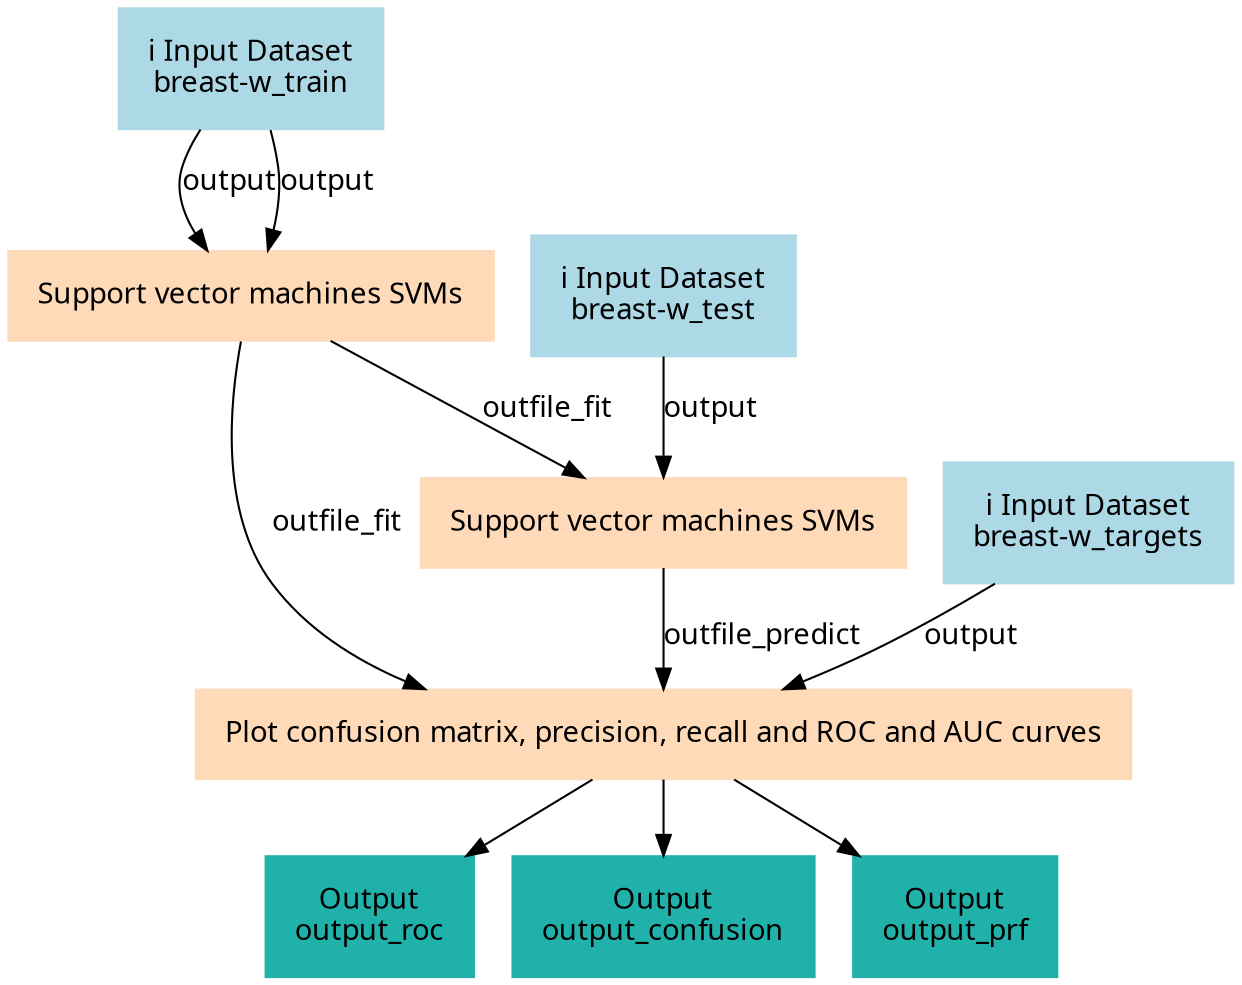 digraph main {
  node [fontname="Atkinson Hyperlegible", shape=box, color=white,style=filled,color=peachpuff,margin="0.2,0.2"];
  edge [fontname="Atkinson Hyperlegible"];
  0[color=lightblue,label="ℹ️ Input Dataset\nbreast-w_train"]
  1[color=lightblue,label="ℹ️ Input Dataset\nbreast-w_targets"]
  2[color=lightblue,label="ℹ️ Input Dataset\nbreast-w_test"]
  3[label="Support vector machines SVMs"]
  0 -> 3 [label="output"]
  0 -> 3 [label="output"]
  4[label="Support vector machines SVMs"]
  2 -> 4 [label="output"]
  3 -> 4 [label="outfile_fit"]
  5[label="Plot confusion matrix, precision, recall and ROC and AUC curves"]
  3 -> 5 [label="outfile_fit"]
  4 -> 5 [label="outfile_predict"]
  1 -> 5 [label="output"]
  k0fac82f3c1b2482fa31f30b623a0f223[color=lightseagreen,label="Output\noutput_roc"]
  5 -> k0fac82f3c1b2482fa31f30b623a0f223
  k431f35967b8044f083eedda8c58e1e8c[color=lightseagreen,label="Output\noutput_confusion"]
  5 -> k431f35967b8044f083eedda8c58e1e8c
  kab62de11fa694d599ebed5d0562f3c18[color=lightseagreen,label="Output\noutput_prf"]
  5 -> kab62de11fa694d599ebed5d0562f3c18
}